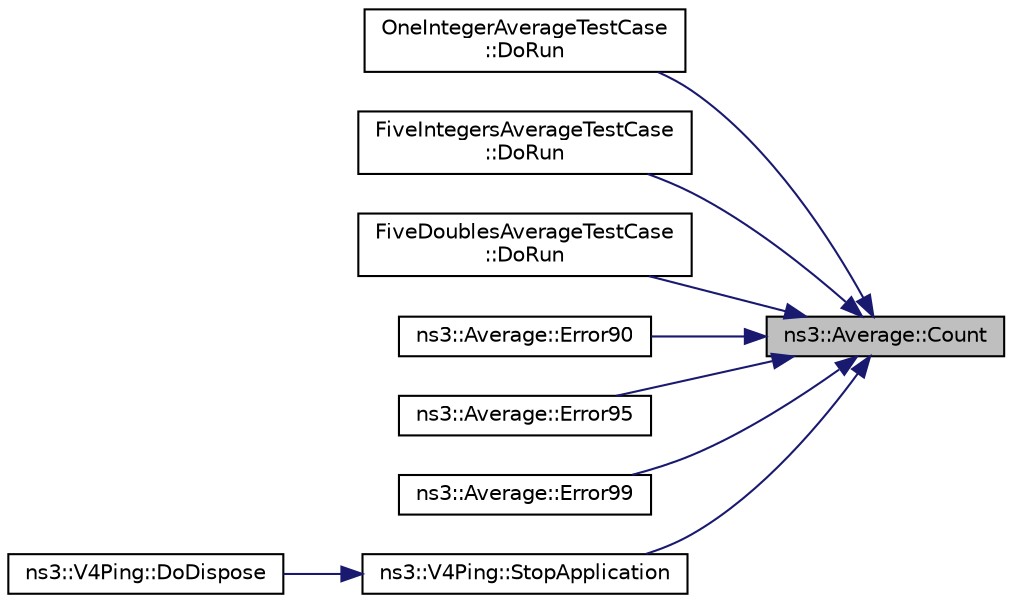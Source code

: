 digraph "ns3::Average::Count"
{
 // LATEX_PDF_SIZE
  edge [fontname="Helvetica",fontsize="10",labelfontname="Helvetica",labelfontsize="10"];
  node [fontname="Helvetica",fontsize="10",shape=record];
  rankdir="RL";
  Node1 [label="ns3::Average::Count",height=0.2,width=0.4,color="black", fillcolor="grey75", style="filled", fontcolor="black",tooltip="Sample size."];
  Node1 -> Node2 [dir="back",color="midnightblue",fontsize="10",style="solid",fontname="Helvetica"];
  Node2 [label="OneIntegerAverageTestCase\l::DoRun",height=0.2,width=0.4,color="black", fillcolor="white", style="filled",URL="$class_one_integer_average_test_case.html#a962250f65e253c4f61890b423f9b2e62",tooltip="Implementation to actually run this TestCase."];
  Node1 -> Node3 [dir="back",color="midnightblue",fontsize="10",style="solid",fontname="Helvetica"];
  Node3 [label="FiveIntegersAverageTestCase\l::DoRun",height=0.2,width=0.4,color="black", fillcolor="white", style="filled",URL="$class_five_integers_average_test_case.html#aab1153b04e5f0c96cbefe3b438ac1bd1",tooltip="Implementation to actually run this TestCase."];
  Node1 -> Node4 [dir="back",color="midnightblue",fontsize="10",style="solid",fontname="Helvetica"];
  Node4 [label="FiveDoublesAverageTestCase\l::DoRun",height=0.2,width=0.4,color="black", fillcolor="white", style="filled",URL="$class_five_doubles_average_test_case.html#aacfcb4f28de8cd6cca19268e9695704d",tooltip="Implementation to actually run this TestCase."];
  Node1 -> Node5 [dir="back",color="midnightblue",fontsize="10",style="solid",fontname="Helvetica"];
  Node5 [label="ns3::Average::Error90",height=0.2,width=0.4,color="black", fillcolor="white", style="filled",URL="$classns3_1_1_average.html#a1300bf2da5f92b956abc538507e54475",tooltip="Margin of error of the mean for 90% confidence level."];
  Node1 -> Node6 [dir="back",color="midnightblue",fontsize="10",style="solid",fontname="Helvetica"];
  Node6 [label="ns3::Average::Error95",height=0.2,width=0.4,color="black", fillcolor="white", style="filled",URL="$classns3_1_1_average.html#ac8496bd229e1544ed253823059e6831a",tooltip="Margin of error of the mean for 95% confidence level."];
  Node1 -> Node7 [dir="back",color="midnightblue",fontsize="10",style="solid",fontname="Helvetica"];
  Node7 [label="ns3::Average::Error99",height=0.2,width=0.4,color="black", fillcolor="white", style="filled",URL="$classns3_1_1_average.html#ad66bd26986a69b2de2bdfb1a0802a360",tooltip="Margin of error of the mean for 99% confidence level."];
  Node1 -> Node8 [dir="back",color="midnightblue",fontsize="10",style="solid",fontname="Helvetica"];
  Node8 [label="ns3::V4Ping::StopApplication",height=0.2,width=0.4,color="black", fillcolor="white", style="filled",URL="$classns3_1_1_v4_ping.html#afbf27c64128d147b0d51dfa09ce7b1c8",tooltip="Application specific shutdown code."];
  Node8 -> Node9 [dir="back",color="midnightblue",fontsize="10",style="solid",fontname="Helvetica"];
  Node9 [label="ns3::V4Ping::DoDispose",height=0.2,width=0.4,color="black", fillcolor="white", style="filled",URL="$classns3_1_1_v4_ping.html#a78c38c5ceb8df123483c27421e2257ad",tooltip="Destructor implementation."];
}
